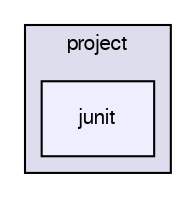 digraph "C:/Workspace_Java_SE_3/Project/src/by/epam/project/junit" {
  bgcolor=transparent;
  compound=true
  node [ fontsize="10", fontname="FreeSans"];
  edge [ labelfontsize="10", labelfontname="FreeSans"];
  subgraph clusterdir_d0a5fcba9f43674a434d49a672afc364 {
    graph [ bgcolor="#ddddee", pencolor="black", label="project" fontname="FreeSans", fontsize="10", URL="dir_d0a5fcba9f43674a434d49a672afc364.html"]
  dir_703857fb8e67d7366a89f8ce53760956 [shape=box, label="junit", style="filled", fillcolor="#eeeeff", pencolor="black", URL="dir_703857fb8e67d7366a89f8ce53760956.html"];
  }
}
